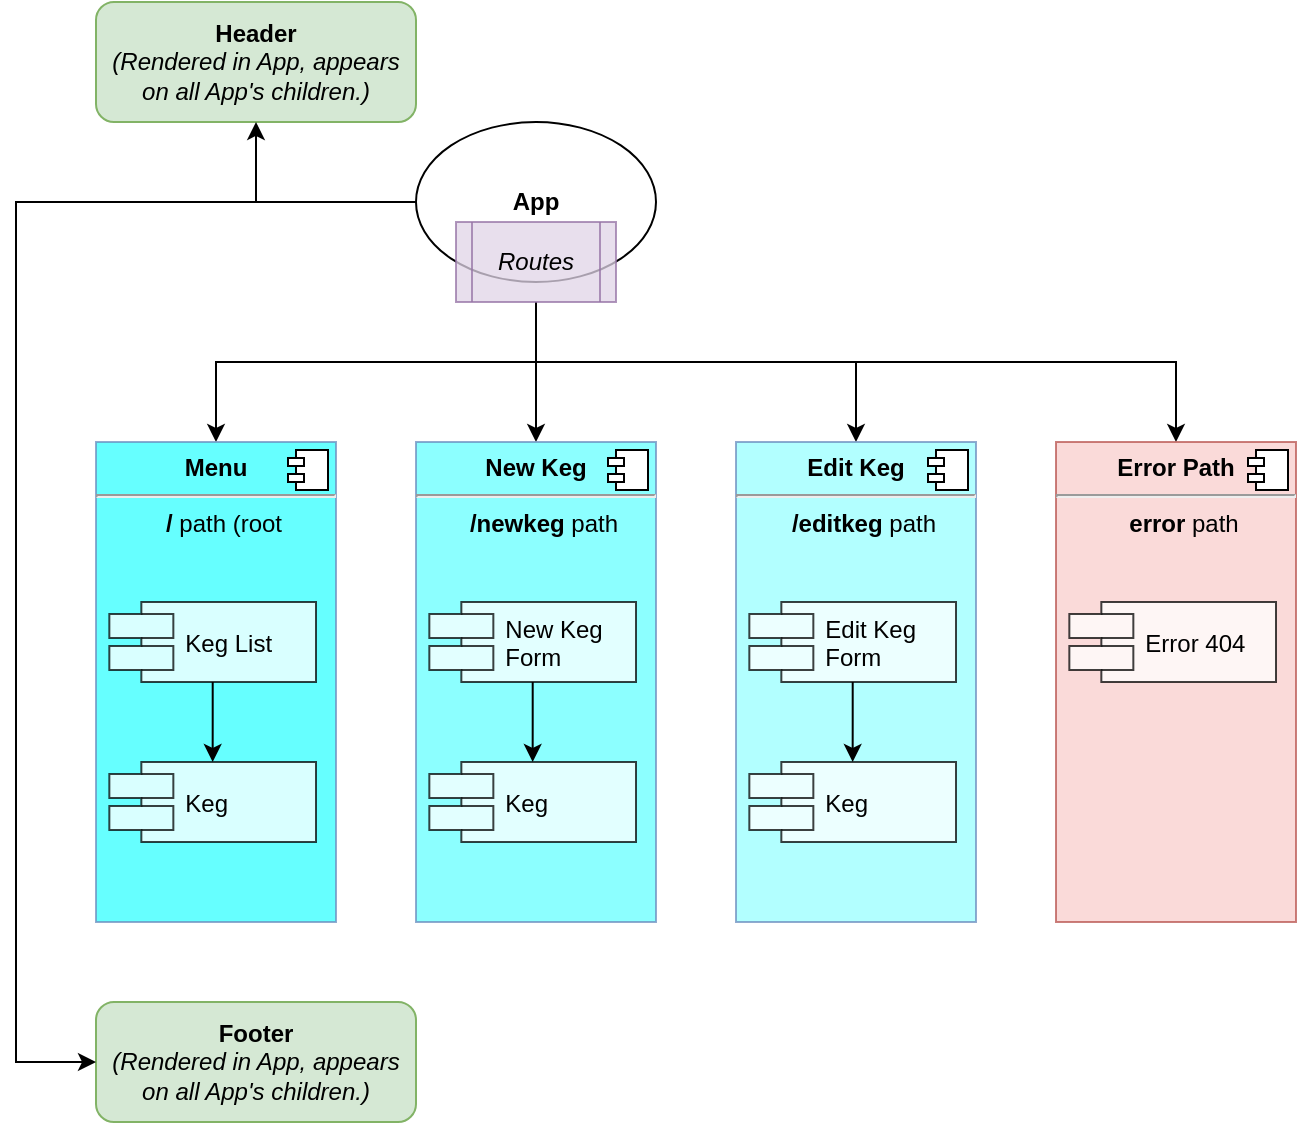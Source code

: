 <mxfile version="12.7.0" type="device"><diagram id="Iy1kxiTTVdpkGeOepYIs" name="Page-1"><mxGraphModel dx="639" dy="783" grid="1" gridSize="10" guides="1" tooltips="1" connect="1" arrows="1" fold="1" page="1" pageScale="1" pageWidth="850" pageHeight="1100" math="0" shadow="0"><root><mxCell id="0"/><mxCell id="1" parent="0"/><mxCell id="jZL21KtICNRhu5KorKRC-1" value="&lt;div&gt;&lt;b&gt;Header&lt;/b&gt;&lt;/div&gt;&lt;div&gt;&lt;i&gt;(Rendered in App, appears on all App's children.)&lt;/i&gt;&lt;/div&gt;" style="rounded=1;whiteSpace=wrap;html=1;fillColor=#d5e8d4;strokeColor=#82b366;" parent="1" vertex="1"><mxGeometry x="120" y="80" width="160" height="60" as="geometry"/></mxCell><mxCell id="jZL21KtICNRhu5KorKRC-2" value="&lt;div&gt;&lt;b&gt;Footer&lt;/b&gt;&lt;/div&gt;&lt;div&gt;&lt;i&gt;(Rendered in App, appears on all App's children.)&lt;/i&gt;&lt;br&gt;&lt;/div&gt;" style="rounded=1;whiteSpace=wrap;html=1;fillColor=#d5e8d4;strokeColor=#82b366;" parent="1" vertex="1"><mxGeometry x="120" y="580" width="160" height="60" as="geometry"/></mxCell><mxCell id="jZL21KtICNRhu5KorKRC-27" value="" style="edgeStyle=orthogonalEdgeStyle;rounded=0;orthogonalLoop=1;jettySize=auto;html=1;" parent="1" source="jZL21KtICNRhu5KorKRC-3" target="jZL21KtICNRhu5KorKRC-1" edge="1"><mxGeometry relative="1" as="geometry"><mxPoint x="400" y="180" as="targetPoint"/><Array as="points"><mxPoint x="200" y="180"/></Array></mxGeometry></mxCell><mxCell id="jZL21KtICNRhu5KorKRC-28" value="" style="edgeStyle=orthogonalEdgeStyle;rounded=0;orthogonalLoop=1;jettySize=auto;html=1;entryX=0;entryY=0.5;entryDx=0;entryDy=0;exitX=0;exitY=0.5;exitDx=0;exitDy=0;" parent="1" source="jZL21KtICNRhu5KorKRC-3" target="jZL21KtICNRhu5KorKRC-2" edge="1"><mxGeometry relative="1" as="geometry"><mxPoint x="260" y="60" as="targetPoint"/><Array as="points"><mxPoint x="80" y="180"/><mxPoint x="80" y="610"/></Array></mxGeometry></mxCell><mxCell id="jZL21KtICNRhu5KorKRC-3" value="&lt;b&gt;App&lt;/b&gt;" style="ellipse;whiteSpace=wrap;html=1;" parent="1" vertex="1"><mxGeometry x="280" y="140" width="120" height="80" as="geometry"/></mxCell><mxCell id="jZL21KtICNRhu5KorKRC-22" value="" style="edgeStyle=orthogonalEdgeStyle;rounded=0;orthogonalLoop=1;jettySize=auto;html=1;exitX=0.5;exitY=1;exitDx=0;exitDy=0;" parent="1" source="jZL21KtICNRhu5KorKRC-4" target="jZL21KtICNRhu5KorKRC-6" edge="1"><mxGeometry relative="1" as="geometry"><Array as="points"><mxPoint x="340" y="260"/><mxPoint x="180" y="260"/></Array></mxGeometry></mxCell><mxCell id="jZL21KtICNRhu5KorKRC-50" style="edgeStyle=orthogonalEdgeStyle;rounded=0;orthogonalLoop=1;jettySize=auto;html=1;" parent="1" source="jZL21KtICNRhu5KorKRC-4" target="jZL21KtICNRhu5KorKRC-34" edge="1"><mxGeometry relative="1" as="geometry"/></mxCell><mxCell id="jZL21KtICNRhu5KorKRC-51" style="edgeStyle=orthogonalEdgeStyle;rounded=0;orthogonalLoop=1;jettySize=auto;html=1;exitX=0.5;exitY=1;exitDx=0;exitDy=0;" parent="1" source="jZL21KtICNRhu5KorKRC-4" target="jZL21KtICNRhu5KorKRC-44" edge="1"><mxGeometry relative="1" as="geometry"><Array as="points"><mxPoint x="340" y="260"/><mxPoint x="500" y="260"/></Array></mxGeometry></mxCell><mxCell id="jZL21KtICNRhu5KorKRC-52" style="edgeStyle=orthogonalEdgeStyle;rounded=0;orthogonalLoop=1;jettySize=auto;html=1;exitX=0.5;exitY=1;exitDx=0;exitDy=0;" parent="1" source="jZL21KtICNRhu5KorKRC-4" target="jZL21KtICNRhu5KorKRC-39" edge="1"><mxGeometry relative="1" as="geometry"><Array as="points"><mxPoint x="340" y="260"/><mxPoint x="660" y="260"/></Array></mxGeometry></mxCell><mxCell id="jZL21KtICNRhu5KorKRC-4" value="&lt;i&gt;Routes&lt;/i&gt;" style="shape=process;whiteSpace=wrap;html=1;backgroundOutline=1;fillColor=#e1d5e7;strokeColor=#9673a6;opacity=75;" parent="1" vertex="1"><mxGeometry x="300" y="190" width="80" height="40" as="geometry"/></mxCell><mxCell id="jZL21KtICNRhu5KorKRC-6" value="&lt;p style=&quot;margin: 0px ; margin-top: 6px ; text-align: center&quot;&gt;&lt;b&gt;Menu&lt;/b&gt;&lt;/p&gt;&lt;hr&gt;&lt;p style=&quot;margin: 0px ; margin-left: 8px&quot; align=&quot;center&quot;&gt;&lt;b&gt;/&lt;/b&gt; path (root &lt;/p&gt;" style="align=left;overflow=fill;html=1;opacity=75;fillColor=#33FFFF;strokeColor=#6c8ebf;" parent="1" vertex="1"><mxGeometry x="120" y="300" width="120" height="240" as="geometry"/></mxCell><mxCell id="jZL21KtICNRhu5KorKRC-7" value="" style="shape=component;jettyWidth=8;jettyHeight=4;" parent="jZL21KtICNRhu5KorKRC-6" vertex="1"><mxGeometry x="1" width="20" height="20" relative="1" as="geometry"><mxPoint x="-24" y="4" as="offset"/></mxGeometry></mxCell><mxCell id="jZL21KtICNRhu5KorKRC-8" value="Keg List" style="shape=component;align=left;spacingLeft=36;opacity=75;" parent="jZL21KtICNRhu5KorKRC-6" vertex="1"><mxGeometry x="6.67" y="80" width="103.33" height="40" as="geometry"/></mxCell><mxCell id="jZL21KtICNRhu5KorKRC-9" value="Keg" style="shape=component;align=left;spacingLeft=36;opacity=75;" parent="jZL21KtICNRhu5KorKRC-6" vertex="1"><mxGeometry x="6.67" y="160" width="103.33" height="40" as="geometry"/></mxCell><mxCell id="jZL21KtICNRhu5KorKRC-24" value="" style="edgeStyle=orthogonalEdgeStyle;rounded=0;orthogonalLoop=1;jettySize=auto;html=1;entryX=0.5;entryY=0;entryDx=0;entryDy=0;" parent="jZL21KtICNRhu5KorKRC-6" source="jZL21KtICNRhu5KorKRC-8" target="jZL21KtICNRhu5KorKRC-9" edge="1"><mxGeometry relative="1" as="geometry"><mxPoint x="46.5" y="140" as="targetPoint"/></mxGeometry></mxCell><mxCell id="jZL21KtICNRhu5KorKRC-12" style="edgeStyle=orthogonalEdgeStyle;rounded=0;orthogonalLoop=1;jettySize=auto;html=1;exitX=0.5;exitY=1;exitDx=0;exitDy=0;" parent="1" source="jZL21KtICNRhu5KorKRC-6" target="jZL21KtICNRhu5KorKRC-6" edge="1"><mxGeometry relative="1" as="geometry"/></mxCell><mxCell id="jZL21KtICNRhu5KorKRC-34" value="&lt;p style=&quot;margin: 0px ; margin-top: 6px ; text-align: center&quot;&gt;&lt;b&gt;New Keg&lt;br&gt;&lt;/b&gt;&lt;/p&gt;&lt;hr&gt;&lt;p style=&quot;margin: 0px ; margin-left: 8px&quot; align=&quot;center&quot;&gt;&lt;b&gt;/newkeg&lt;/b&gt; path&lt;/p&gt;" style="align=left;overflow=fill;html=1;opacity=75;fillColor=#66FFFF;strokeColor=#6c8ebf;" parent="1" vertex="1"><mxGeometry x="280" y="300" width="120" height="240" as="geometry"/></mxCell><mxCell id="jZL21KtICNRhu5KorKRC-35" value="" style="shape=component;jettyWidth=8;jettyHeight=4;" parent="jZL21KtICNRhu5KorKRC-34" vertex="1"><mxGeometry x="1" width="20" height="20" relative="1" as="geometry"><mxPoint x="-24" y="4" as="offset"/></mxGeometry></mxCell><mxCell id="jZL21KtICNRhu5KorKRC-36" value="New Keg &#xA;Form" style="shape=component;align=left;spacingLeft=36;opacity=75;" parent="jZL21KtICNRhu5KorKRC-34" vertex="1"><mxGeometry x="6.67" y="80" width="103.33" height="40" as="geometry"/></mxCell><mxCell id="jZL21KtICNRhu5KorKRC-37" value="Keg" style="shape=component;align=left;spacingLeft=36;opacity=75;" parent="jZL21KtICNRhu5KorKRC-34" vertex="1"><mxGeometry x="6.67" y="160" width="103.33" height="40" as="geometry"/></mxCell><mxCell id="jZL21KtICNRhu5KorKRC-38" value="" style="edgeStyle=orthogonalEdgeStyle;rounded=0;orthogonalLoop=1;jettySize=auto;html=1;entryX=0.5;entryY=0;entryDx=0;entryDy=0;" parent="jZL21KtICNRhu5KorKRC-34" source="jZL21KtICNRhu5KorKRC-36" target="jZL21KtICNRhu5KorKRC-37" edge="1"><mxGeometry relative="1" as="geometry"><mxPoint x="46.5" y="140" as="targetPoint"/></mxGeometry></mxCell><mxCell id="jZL21KtICNRhu5KorKRC-39" value="&lt;p style=&quot;margin: 0px ; margin-top: 6px ; text-align: center&quot;&gt;&lt;b&gt;Error Path&lt;br&gt;&lt;/b&gt;&lt;/p&gt;&lt;hr&gt;&lt;p style=&quot;margin: 0px ; margin-left: 8px&quot; align=&quot;center&quot;&gt;&lt;b&gt;error&lt;/b&gt; path&lt;/p&gt;" style="align=left;overflow=fill;html=1;opacity=75;fillColor=#f8cecc;strokeColor=#b85450;" parent="1" vertex="1"><mxGeometry x="600" y="300" width="120" height="240" as="geometry"/></mxCell><mxCell id="jZL21KtICNRhu5KorKRC-40" value="" style="shape=component;jettyWidth=8;jettyHeight=4;" parent="jZL21KtICNRhu5KorKRC-39" vertex="1"><mxGeometry x="1" width="20" height="20" relative="1" as="geometry"><mxPoint x="-24" y="4" as="offset"/></mxGeometry></mxCell><mxCell id="jZL21KtICNRhu5KorKRC-41" value="Error 404" style="shape=component;align=left;spacingLeft=36;opacity=75;" parent="jZL21KtICNRhu5KorKRC-39" vertex="1"><mxGeometry x="6.67" y="80" width="103.33" height="40" as="geometry"/></mxCell><mxCell id="jZL21KtICNRhu5KorKRC-44" value="&lt;p style=&quot;margin: 0px ; margin-top: 6px ; text-align: center&quot;&gt;&lt;b&gt;Edit Keg&lt;br&gt;&lt;/b&gt;&lt;/p&gt;&lt;hr&gt;&lt;p style=&quot;margin: 0px ; margin-left: 8px&quot; align=&quot;center&quot;&gt;&lt;b&gt;/editkeg&lt;/b&gt; path&lt;/p&gt;" style="align=left;overflow=fill;html=1;opacity=75;fillColor=#99FFFF;strokeColor=#6c8ebf;" parent="1" vertex="1"><mxGeometry x="440" y="300" width="120" height="240" as="geometry"/></mxCell><mxCell id="jZL21KtICNRhu5KorKRC-45" value="" style="shape=component;jettyWidth=8;jettyHeight=4;" parent="jZL21KtICNRhu5KorKRC-44" vertex="1"><mxGeometry x="1" width="20" height="20" relative="1" as="geometry"><mxPoint x="-24" y="4" as="offset"/></mxGeometry></mxCell><mxCell id="jZL21KtICNRhu5KorKRC-46" value="Edit Keg &#xA;Form" style="shape=component;align=left;spacingLeft=36;opacity=75;" parent="jZL21KtICNRhu5KorKRC-44" vertex="1"><mxGeometry x="6.67" y="80" width="103.33" height="40" as="geometry"/></mxCell><mxCell id="jZL21KtICNRhu5KorKRC-47" value="Keg" style="shape=component;align=left;spacingLeft=36;opacity=75;" parent="jZL21KtICNRhu5KorKRC-44" vertex="1"><mxGeometry x="6.67" y="160" width="103.33" height="40" as="geometry"/></mxCell><mxCell id="jZL21KtICNRhu5KorKRC-48" value="" style="edgeStyle=orthogonalEdgeStyle;rounded=0;orthogonalLoop=1;jettySize=auto;html=1;entryX=0.5;entryY=0;entryDx=0;entryDy=0;" parent="jZL21KtICNRhu5KorKRC-44" source="jZL21KtICNRhu5KorKRC-46" target="jZL21KtICNRhu5KorKRC-47" edge="1"><mxGeometry relative="1" as="geometry"><mxPoint x="46.5" y="140" as="targetPoint"/></mxGeometry></mxCell></root></mxGraphModel></diagram></mxfile>